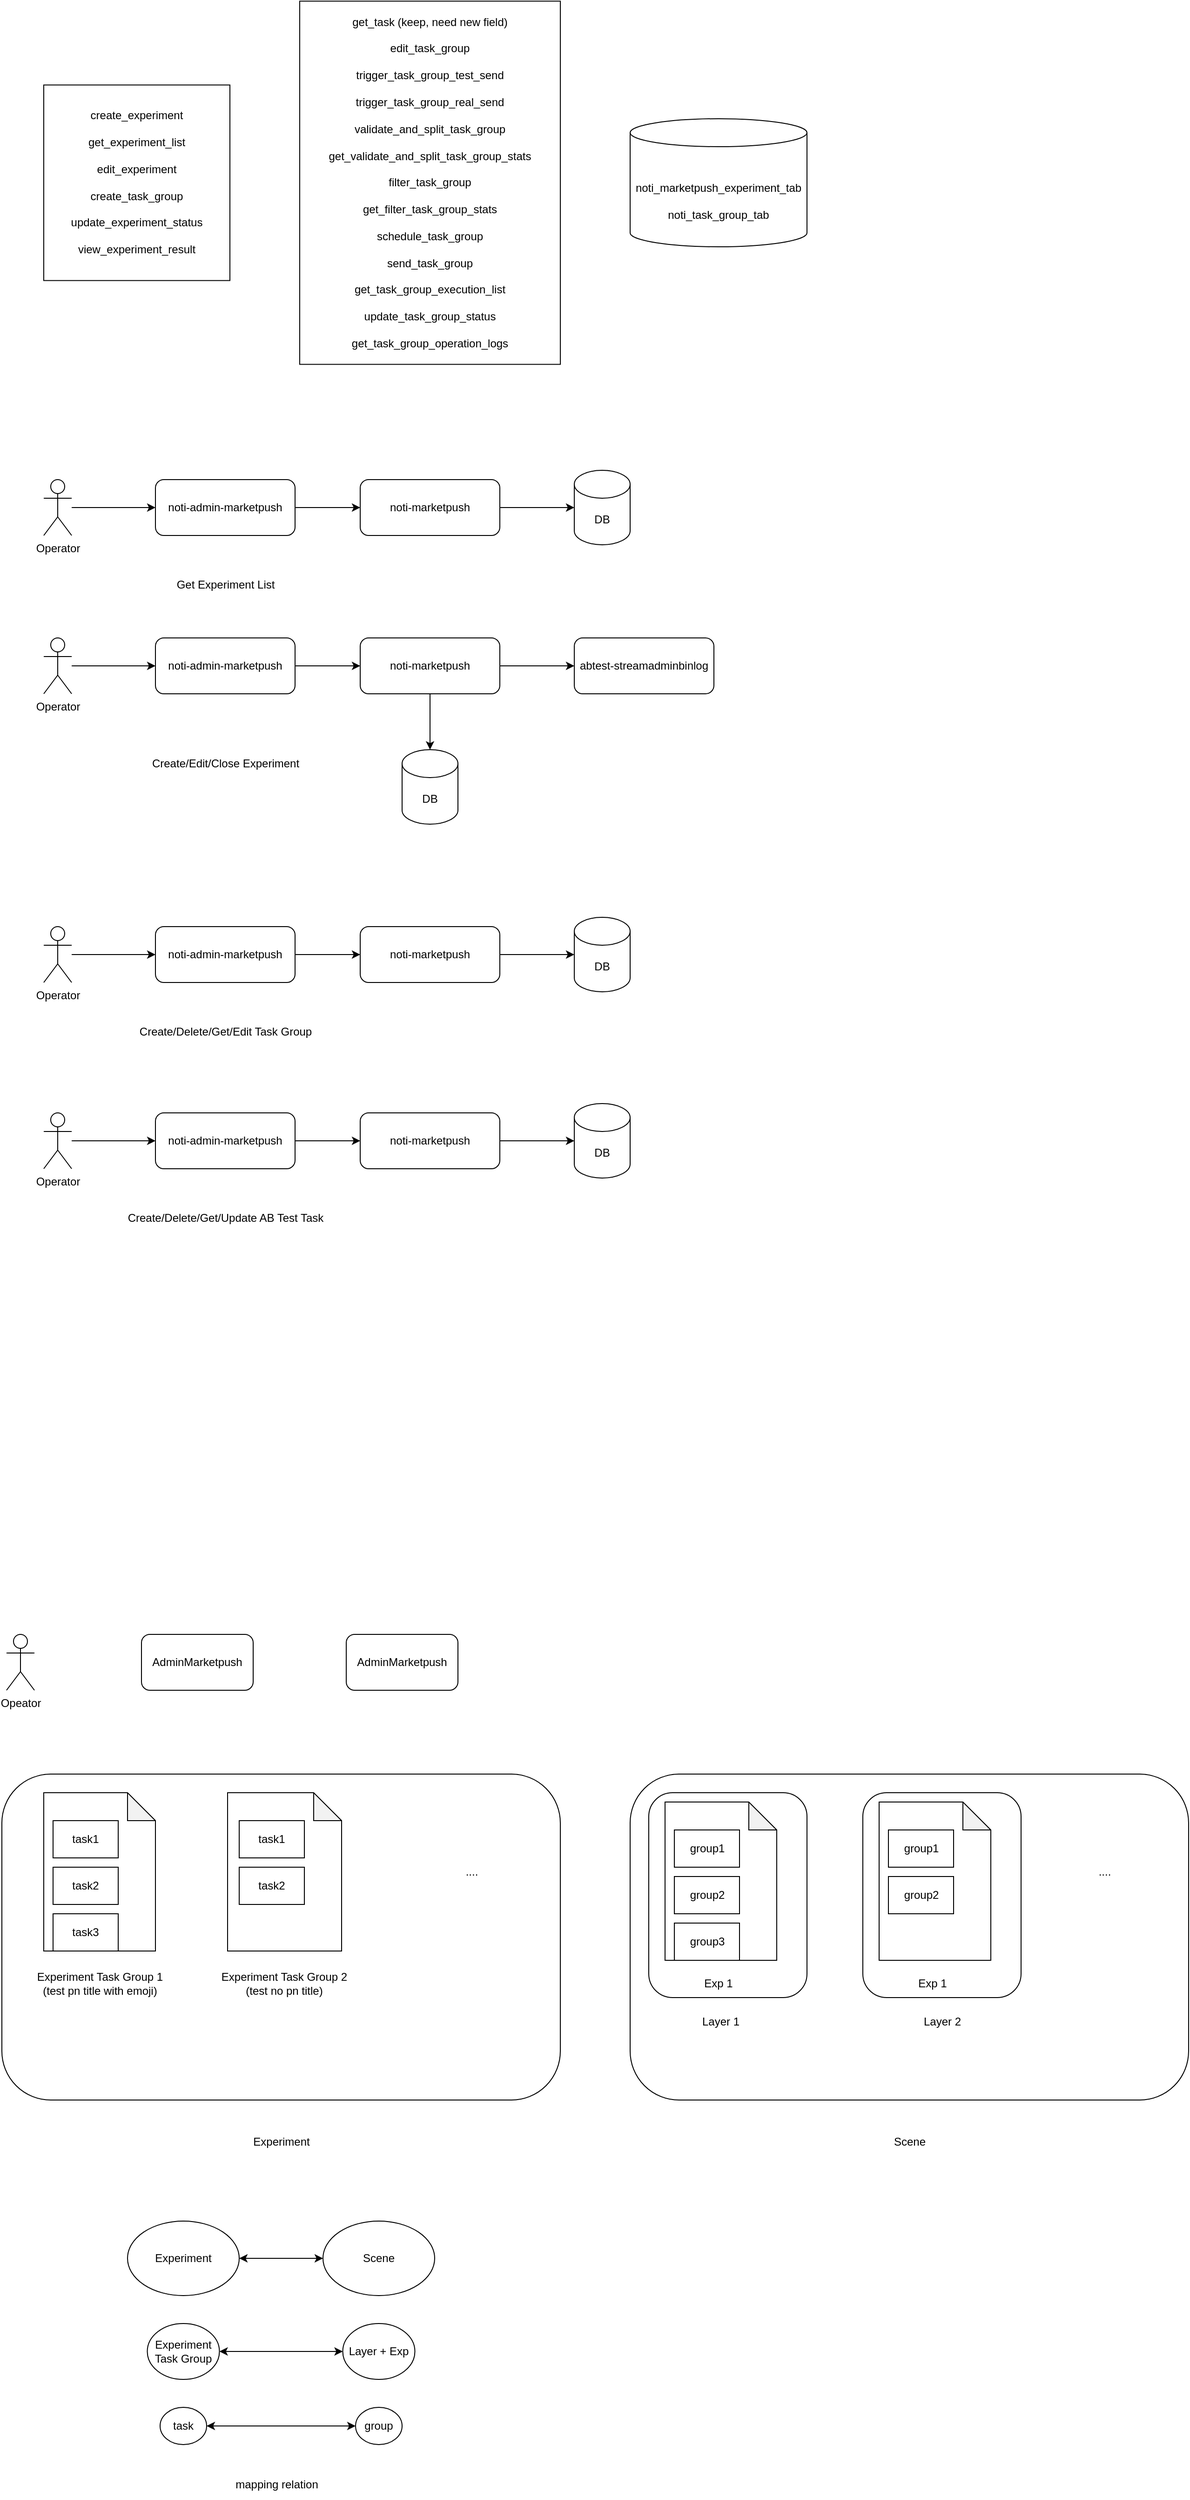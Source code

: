 <mxfile version="22.1.18" type="github">
  <diagram name="第 1 页" id="eU1CPtcxZ4fjZuy7V7a4">
    <mxGraphModel dx="1546" dy="775" grid="1" gridSize="10" guides="1" tooltips="1" connect="1" arrows="1" fold="1" page="1" pageScale="1" pageWidth="3300" pageHeight="4681" math="0" shadow="0">
      <root>
        <mxCell id="0" />
        <mxCell id="1" parent="0" />
        <mxCell id="itHvzaHbyUTomz1-z-uD-1" value="create_experiment&lt;br&gt;&lt;br&gt;get_experiment_list&lt;br&gt;&lt;br&gt;edit_experiment&lt;br&gt;&lt;br&gt;create_task_group&lt;br&gt;&lt;br&gt;update_experiment_status&lt;br&gt;&lt;br&gt;view_experiment_result" style="whiteSpace=wrap;html=1;" parent="1" vertex="1">
          <mxGeometry x="390" y="246.25" width="200" height="210" as="geometry" />
        </mxCell>
        <mxCell id="itHvzaHbyUTomz1-z-uD-2" value="get_task (keep, need new field)&lt;br&gt;&lt;br&gt;edit_task_group&lt;br&gt;&lt;br&gt;trigger_task_group_test_send&lt;br&gt;&lt;br&gt;trigger_task_group_real_send&lt;br&gt;&lt;br&gt;validate_and_split_task_group&lt;br&gt;&lt;br&gt;get_validate_and_split_task_group_stats&lt;br&gt;&lt;br&gt;filter_task_group&lt;br&gt;&lt;br&gt;get_filter_task_group_stats&lt;br&gt;&lt;br&gt;schedule_task_group&lt;br&gt;&lt;br&gt;send_task_group&lt;br&gt;&lt;br&gt;get_task_group_execution_list&lt;br&gt;&lt;br&gt;update_task_group_status&lt;br&gt;&lt;br&gt;get_task_group_operation_logs" style="whiteSpace=wrap;html=1;" parent="1" vertex="1">
          <mxGeometry x="665" y="156.25" width="280" height="390" as="geometry" />
        </mxCell>
        <mxCell id="itHvzaHbyUTomz1-z-uD-3" value="&lt;br&gt;noti_marketpush_experiment_tab&lt;br&gt;&lt;br&gt;noti_task_group_tab&lt;br&gt;" style="shape=cylinder3;whiteSpace=wrap;html=1;boundedLbl=1;backgroundOutline=1;size=15;" parent="1" vertex="1">
          <mxGeometry x="1020" y="282.5" width="190" height="137.5" as="geometry" />
        </mxCell>
        <mxCell id="itHvzaHbyUTomz1-z-uD-10" style="edgeStyle=orthogonalEdgeStyle;rounded=0;orthogonalLoop=1;jettySize=auto;html=1;entryX=0;entryY=0.5;entryDx=0;entryDy=0;" parent="1" source="itHvzaHbyUTomz1-z-uD-4" target="itHvzaHbyUTomz1-z-uD-7" edge="1">
          <mxGeometry relative="1" as="geometry" />
        </mxCell>
        <mxCell id="itHvzaHbyUTomz1-z-uD-4" value="Operator" style="shape=umlActor;verticalLabelPosition=bottom;verticalAlign=top;html=1;outlineConnect=0;" parent="1" vertex="1">
          <mxGeometry x="390" y="670" width="30" height="60" as="geometry" />
        </mxCell>
        <mxCell id="itHvzaHbyUTomz1-z-uD-11" style="edgeStyle=orthogonalEdgeStyle;rounded=0;orthogonalLoop=1;jettySize=auto;html=1;exitX=1;exitY=0.5;exitDx=0;exitDy=0;entryX=0;entryY=0.5;entryDx=0;entryDy=0;" parent="1" source="itHvzaHbyUTomz1-z-uD-7" target="itHvzaHbyUTomz1-z-uD-8" edge="1">
          <mxGeometry relative="1" as="geometry" />
        </mxCell>
        <mxCell id="itHvzaHbyUTomz1-z-uD-7" value="noti-admin-marketpush" style="rounded=1;whiteSpace=wrap;html=1;" parent="1" vertex="1">
          <mxGeometry x="510" y="670" width="150" height="60" as="geometry" />
        </mxCell>
        <mxCell id="itHvzaHbyUTomz1-z-uD-13" style="edgeStyle=orthogonalEdgeStyle;rounded=0;orthogonalLoop=1;jettySize=auto;html=1;exitX=1;exitY=0.5;exitDx=0;exitDy=0;entryX=0;entryY=0.5;entryDx=0;entryDy=0;entryPerimeter=0;" parent="1" source="itHvzaHbyUTomz1-z-uD-8" target="itHvzaHbyUTomz1-z-uD-12" edge="1">
          <mxGeometry relative="1" as="geometry" />
        </mxCell>
        <mxCell id="itHvzaHbyUTomz1-z-uD-8" value="noti-marketpush" style="rounded=1;whiteSpace=wrap;html=1;" parent="1" vertex="1">
          <mxGeometry x="730" y="670" width="150" height="60" as="geometry" />
        </mxCell>
        <mxCell id="itHvzaHbyUTomz1-z-uD-12" value="DB" style="shape=cylinder3;whiteSpace=wrap;html=1;boundedLbl=1;backgroundOutline=1;size=15;" parent="1" vertex="1">
          <mxGeometry x="960" y="660" width="60" height="80" as="geometry" />
        </mxCell>
        <mxCell id="itHvzaHbyUTomz1-z-uD-14" style="edgeStyle=orthogonalEdgeStyle;rounded=0;orthogonalLoop=1;jettySize=auto;html=1;entryX=0;entryY=0.5;entryDx=0;entryDy=0;" parent="1" source="itHvzaHbyUTomz1-z-uD-15" target="itHvzaHbyUTomz1-z-uD-17" edge="1">
          <mxGeometry relative="1" as="geometry" />
        </mxCell>
        <mxCell id="itHvzaHbyUTomz1-z-uD-15" value="Operator" style="shape=umlActor;verticalLabelPosition=bottom;verticalAlign=top;html=1;outlineConnect=0;" parent="1" vertex="1">
          <mxGeometry x="390" y="840" width="30" height="60" as="geometry" />
        </mxCell>
        <mxCell id="itHvzaHbyUTomz1-z-uD-16" style="edgeStyle=orthogonalEdgeStyle;rounded=0;orthogonalLoop=1;jettySize=auto;html=1;exitX=1;exitY=0.5;exitDx=0;exitDy=0;entryX=0;entryY=0.5;entryDx=0;entryDy=0;" parent="1" source="itHvzaHbyUTomz1-z-uD-17" target="itHvzaHbyUTomz1-z-uD-19" edge="1">
          <mxGeometry relative="1" as="geometry" />
        </mxCell>
        <mxCell id="itHvzaHbyUTomz1-z-uD-17" value="noti-admin-marketpush" style="rounded=1;whiteSpace=wrap;html=1;" parent="1" vertex="1">
          <mxGeometry x="510" y="840" width="150" height="60" as="geometry" />
        </mxCell>
        <mxCell id="itHvzaHbyUTomz1-z-uD-18" style="edgeStyle=orthogonalEdgeStyle;rounded=0;orthogonalLoop=1;jettySize=auto;html=1;exitX=1;exitY=0.5;exitDx=0;exitDy=0;entryX=0;entryY=0.5;entryDx=0;entryDy=0;entryPerimeter=0;" parent="1" source="itHvzaHbyUTomz1-z-uD-19" edge="1">
          <mxGeometry relative="1" as="geometry">
            <mxPoint x="960" y="870" as="targetPoint" />
          </mxGeometry>
        </mxCell>
        <mxCell id="itHvzaHbyUTomz1-z-uD-28" style="edgeStyle=orthogonalEdgeStyle;rounded=0;orthogonalLoop=1;jettySize=auto;html=1;entryX=0.5;entryY=0;entryDx=0;entryDy=0;entryPerimeter=0;" parent="1" source="itHvzaHbyUTomz1-z-uD-19" target="itHvzaHbyUTomz1-z-uD-27" edge="1">
          <mxGeometry relative="1" as="geometry" />
        </mxCell>
        <mxCell id="itHvzaHbyUTomz1-z-uD-19" value="noti-marketpush" style="rounded=1;whiteSpace=wrap;html=1;" parent="1" vertex="1">
          <mxGeometry x="730" y="840" width="150" height="60" as="geometry" />
        </mxCell>
        <mxCell id="itHvzaHbyUTomz1-z-uD-21" value="abtest-streamadminbinlog" style="rounded=1;whiteSpace=wrap;html=1;" parent="1" vertex="1">
          <mxGeometry x="960" y="840" width="150" height="60" as="geometry" />
        </mxCell>
        <mxCell id="itHvzaHbyUTomz1-z-uD-25" value="Get Experiment List" style="text;html=1;align=center;verticalAlign=middle;resizable=0;points=[];autosize=1;strokeColor=none;fillColor=none;" parent="1" vertex="1">
          <mxGeometry x="520" y="768" width="130" height="30" as="geometry" />
        </mxCell>
        <mxCell id="itHvzaHbyUTomz1-z-uD-26" value="Create/Edit/Close Experiment" style="text;html=1;align=center;verticalAlign=middle;resizable=0;points=[];autosize=1;strokeColor=none;fillColor=none;" parent="1" vertex="1">
          <mxGeometry x="495" y="960" width="180" height="30" as="geometry" />
        </mxCell>
        <mxCell id="itHvzaHbyUTomz1-z-uD-27" value="DB" style="shape=cylinder3;whiteSpace=wrap;html=1;boundedLbl=1;backgroundOutline=1;size=15;" parent="1" vertex="1">
          <mxGeometry x="775" y="960" width="60" height="80" as="geometry" />
        </mxCell>
        <mxCell id="itHvzaHbyUTomz1-z-uD-29" style="edgeStyle=orthogonalEdgeStyle;rounded=0;orthogonalLoop=1;jettySize=auto;html=1;entryX=0;entryY=0.5;entryDx=0;entryDy=0;" parent="1" source="itHvzaHbyUTomz1-z-uD-30" target="itHvzaHbyUTomz1-z-uD-32" edge="1">
          <mxGeometry relative="1" as="geometry" />
        </mxCell>
        <mxCell id="itHvzaHbyUTomz1-z-uD-30" value="Operator" style="shape=umlActor;verticalLabelPosition=bottom;verticalAlign=top;html=1;outlineConnect=0;" parent="1" vertex="1">
          <mxGeometry x="390" y="1150" width="30" height="60" as="geometry" />
        </mxCell>
        <mxCell id="itHvzaHbyUTomz1-z-uD-31" style="edgeStyle=orthogonalEdgeStyle;rounded=0;orthogonalLoop=1;jettySize=auto;html=1;exitX=1;exitY=0.5;exitDx=0;exitDy=0;entryX=0;entryY=0.5;entryDx=0;entryDy=0;" parent="1" source="itHvzaHbyUTomz1-z-uD-32" target="itHvzaHbyUTomz1-z-uD-34" edge="1">
          <mxGeometry relative="1" as="geometry" />
        </mxCell>
        <mxCell id="itHvzaHbyUTomz1-z-uD-32" value="noti-admin-marketpush" style="rounded=1;whiteSpace=wrap;html=1;" parent="1" vertex="1">
          <mxGeometry x="510" y="1150" width="150" height="60" as="geometry" />
        </mxCell>
        <mxCell id="itHvzaHbyUTomz1-z-uD-33" style="edgeStyle=orthogonalEdgeStyle;rounded=0;orthogonalLoop=1;jettySize=auto;html=1;exitX=1;exitY=0.5;exitDx=0;exitDy=0;entryX=0;entryY=0.5;entryDx=0;entryDy=0;entryPerimeter=0;" parent="1" source="itHvzaHbyUTomz1-z-uD-34" target="itHvzaHbyUTomz1-z-uD-35" edge="1">
          <mxGeometry relative="1" as="geometry" />
        </mxCell>
        <mxCell id="itHvzaHbyUTomz1-z-uD-34" value="noti-marketpush" style="rounded=1;whiteSpace=wrap;html=1;" parent="1" vertex="1">
          <mxGeometry x="730" y="1150" width="150" height="60" as="geometry" />
        </mxCell>
        <mxCell id="itHvzaHbyUTomz1-z-uD-35" value="DB" style="shape=cylinder3;whiteSpace=wrap;html=1;boundedLbl=1;backgroundOutline=1;size=15;" parent="1" vertex="1">
          <mxGeometry x="960" y="1140" width="60" height="80" as="geometry" />
        </mxCell>
        <mxCell id="itHvzaHbyUTomz1-z-uD-44" value="Create/Delete/Get/Edit Task Group" style="text;html=1;align=center;verticalAlign=middle;resizable=0;points=[];autosize=1;strokeColor=none;fillColor=none;" parent="1" vertex="1">
          <mxGeometry x="480" y="1248" width="210" height="30" as="geometry" />
        </mxCell>
        <mxCell id="itHvzaHbyUTomz1-z-uD-47" style="edgeStyle=orthogonalEdgeStyle;rounded=0;orthogonalLoop=1;jettySize=auto;html=1;entryX=0;entryY=0.5;entryDx=0;entryDy=0;" parent="1" source="itHvzaHbyUTomz1-z-uD-48" target="itHvzaHbyUTomz1-z-uD-50" edge="1">
          <mxGeometry relative="1" as="geometry" />
        </mxCell>
        <mxCell id="itHvzaHbyUTomz1-z-uD-48" value="Operator" style="shape=umlActor;verticalLabelPosition=bottom;verticalAlign=top;html=1;outlineConnect=0;" parent="1" vertex="1">
          <mxGeometry x="390" y="1350" width="30" height="60" as="geometry" />
        </mxCell>
        <mxCell id="itHvzaHbyUTomz1-z-uD-49" style="edgeStyle=orthogonalEdgeStyle;rounded=0;orthogonalLoop=1;jettySize=auto;html=1;exitX=1;exitY=0.5;exitDx=0;exitDy=0;entryX=0;entryY=0.5;entryDx=0;entryDy=0;" parent="1" source="itHvzaHbyUTomz1-z-uD-50" target="itHvzaHbyUTomz1-z-uD-52" edge="1">
          <mxGeometry relative="1" as="geometry" />
        </mxCell>
        <mxCell id="itHvzaHbyUTomz1-z-uD-50" value="noti-admin-marketpush" style="rounded=1;whiteSpace=wrap;html=1;" parent="1" vertex="1">
          <mxGeometry x="510" y="1350" width="150" height="60" as="geometry" />
        </mxCell>
        <mxCell id="itHvzaHbyUTomz1-z-uD-51" style="edgeStyle=orthogonalEdgeStyle;rounded=0;orthogonalLoop=1;jettySize=auto;html=1;exitX=1;exitY=0.5;exitDx=0;exitDy=0;entryX=0;entryY=0.5;entryDx=0;entryDy=0;entryPerimeter=0;" parent="1" source="itHvzaHbyUTomz1-z-uD-52" target="itHvzaHbyUTomz1-z-uD-53" edge="1">
          <mxGeometry relative="1" as="geometry" />
        </mxCell>
        <mxCell id="itHvzaHbyUTomz1-z-uD-52" value="noti-marketpush" style="rounded=1;whiteSpace=wrap;html=1;" parent="1" vertex="1">
          <mxGeometry x="730" y="1350" width="150" height="60" as="geometry" />
        </mxCell>
        <mxCell id="itHvzaHbyUTomz1-z-uD-53" value="DB" style="shape=cylinder3;whiteSpace=wrap;html=1;boundedLbl=1;backgroundOutline=1;size=15;" parent="1" vertex="1">
          <mxGeometry x="960" y="1340" width="60" height="80" as="geometry" />
        </mxCell>
        <mxCell id="itHvzaHbyUTomz1-z-uD-54" value="Create/Delete/Get/Update AB Test Task" style="text;html=1;align=center;verticalAlign=middle;resizable=0;points=[];autosize=1;strokeColor=none;fillColor=none;" parent="1" vertex="1">
          <mxGeometry x="470" y="1448" width="230" height="30" as="geometry" />
        </mxCell>
        <mxCell id="OMowEw3yxdHvXLCe_ISX-1" value="Opeator" style="shape=umlActor;verticalLabelPosition=bottom;verticalAlign=top;html=1;outlineConnect=0;" vertex="1" parent="1">
          <mxGeometry x="350" y="1910" width="30" height="60" as="geometry" />
        </mxCell>
        <mxCell id="OMowEw3yxdHvXLCe_ISX-3" value="AdminMarketpush" style="rounded=1;whiteSpace=wrap;html=1;" vertex="1" parent="1">
          <mxGeometry x="495" y="1910" width="120" height="60" as="geometry" />
        </mxCell>
        <mxCell id="OMowEw3yxdHvXLCe_ISX-4" value="AdminMarketpush" style="rounded=1;whiteSpace=wrap;html=1;" vertex="1" parent="1">
          <mxGeometry x="715" y="1910" width="120" height="60" as="geometry" />
        </mxCell>
        <mxCell id="OMowEw3yxdHvXLCe_ISX-5" value="" style="rounded=1;whiteSpace=wrap;html=1;" vertex="1" parent="1">
          <mxGeometry x="345" y="2060" width="600" height="350" as="geometry" />
        </mxCell>
        <mxCell id="OMowEw3yxdHvXLCe_ISX-6" value="Experiment" style="text;html=1;align=center;verticalAlign=middle;resizable=0;points=[];autosize=1;strokeColor=none;fillColor=none;" vertex="1" parent="1">
          <mxGeometry x="605" y="2440" width="80" height="30" as="geometry" />
        </mxCell>
        <mxCell id="OMowEw3yxdHvXLCe_ISX-8" value="" style="rounded=1;whiteSpace=wrap;html=1;" vertex="1" parent="1">
          <mxGeometry x="1020" y="2060" width="600" height="350" as="geometry" />
        </mxCell>
        <mxCell id="OMowEw3yxdHvXLCe_ISX-9" value="Scene" style="text;html=1;align=center;verticalAlign=middle;resizable=0;points=[];autosize=1;strokeColor=none;fillColor=none;" vertex="1" parent="1">
          <mxGeometry x="1290" y="2440" width="60" height="30" as="geometry" />
        </mxCell>
        <mxCell id="OMowEw3yxdHvXLCe_ISX-10" value="" style="shape=note;whiteSpace=wrap;html=1;backgroundOutline=1;darkOpacity=0.05;" vertex="1" parent="1">
          <mxGeometry x="390" y="2080" width="120" height="170" as="geometry" />
        </mxCell>
        <mxCell id="OMowEw3yxdHvXLCe_ISX-12" value="" style="shape=note;whiteSpace=wrap;html=1;backgroundOutline=1;darkOpacity=0.05;" vertex="1" parent="1">
          <mxGeometry x="587.5" y="2080" width="122.5" height="170" as="geometry" />
        </mxCell>
        <mxCell id="OMowEw3yxdHvXLCe_ISX-14" value="Experiment Task Group 1 (test pn title with emoji)" style="text;html=1;strokeColor=none;fillColor=none;align=center;verticalAlign=middle;whiteSpace=wrap;rounded=0;" vertex="1" parent="1">
          <mxGeometry x="372.5" y="2270" width="155" height="30" as="geometry" />
        </mxCell>
        <mxCell id="OMowEw3yxdHvXLCe_ISX-15" value="...." style="text;html=1;strokeColor=none;fillColor=none;align=center;verticalAlign=middle;whiteSpace=wrap;rounded=0;" vertex="1" parent="1">
          <mxGeometry x="820" y="2150" width="60" height="30" as="geometry" />
        </mxCell>
        <mxCell id="OMowEw3yxdHvXLCe_ISX-16" value="Experiment Task Group 2 (test no pn title)" style="text;html=1;strokeColor=none;fillColor=none;align=center;verticalAlign=middle;whiteSpace=wrap;rounded=0;" vertex="1" parent="1">
          <mxGeometry x="571.25" y="2270" width="155" height="30" as="geometry" />
        </mxCell>
        <mxCell id="OMowEw3yxdHvXLCe_ISX-18" value="task1" style="rounded=0;whiteSpace=wrap;html=1;" vertex="1" parent="1">
          <mxGeometry x="400" y="2110" width="70" height="40" as="geometry" />
        </mxCell>
        <mxCell id="OMowEw3yxdHvXLCe_ISX-19" value="task2" style="rounded=0;whiteSpace=wrap;html=1;" vertex="1" parent="1">
          <mxGeometry x="400" y="2160" width="70" height="40" as="geometry" />
        </mxCell>
        <mxCell id="OMowEw3yxdHvXLCe_ISX-20" value="task3" style="rounded=0;whiteSpace=wrap;html=1;" vertex="1" parent="1">
          <mxGeometry x="400" y="2210" width="70" height="40" as="geometry" />
        </mxCell>
        <mxCell id="OMowEw3yxdHvXLCe_ISX-21" value="task1" style="rounded=0;whiteSpace=wrap;html=1;" vertex="1" parent="1">
          <mxGeometry x="600" y="2110" width="70" height="40" as="geometry" />
        </mxCell>
        <mxCell id="OMowEw3yxdHvXLCe_ISX-22" value="task2" style="rounded=0;whiteSpace=wrap;html=1;" vertex="1" parent="1">
          <mxGeometry x="600" y="2160" width="70" height="40" as="geometry" />
        </mxCell>
        <mxCell id="OMowEw3yxdHvXLCe_ISX-26" value="Layer 1" style="text;html=1;strokeColor=none;fillColor=none;align=center;verticalAlign=middle;whiteSpace=wrap;rounded=0;" vertex="1" parent="1">
          <mxGeometry x="1040" y="2311" width="155" height="30" as="geometry" />
        </mxCell>
        <mxCell id="OMowEw3yxdHvXLCe_ISX-27" value="Layer 2" style="text;html=1;strokeColor=none;fillColor=none;align=center;verticalAlign=middle;whiteSpace=wrap;rounded=0;" vertex="1" parent="1">
          <mxGeometry x="1277.5" y="2311" width="155" height="30" as="geometry" />
        </mxCell>
        <mxCell id="OMowEw3yxdHvXLCe_ISX-34" value="...." style="text;html=1;strokeColor=none;fillColor=none;align=center;verticalAlign=middle;whiteSpace=wrap;rounded=0;" vertex="1" parent="1">
          <mxGeometry x="1500" y="2150" width="60" height="30" as="geometry" />
        </mxCell>
        <mxCell id="OMowEw3yxdHvXLCe_ISX-35" value="" style="rounded=1;whiteSpace=wrap;html=1;" vertex="1" parent="1">
          <mxGeometry x="1040" y="2080" width="170" height="220" as="geometry" />
        </mxCell>
        <mxCell id="OMowEw3yxdHvXLCe_ISX-24" value="" style="shape=note;whiteSpace=wrap;html=1;backgroundOutline=1;darkOpacity=0.05;" vertex="1" parent="1">
          <mxGeometry x="1057.5" y="2090" width="120" height="170" as="geometry" />
        </mxCell>
        <mxCell id="OMowEw3yxdHvXLCe_ISX-28" value="group1" style="rounded=0;whiteSpace=wrap;html=1;" vertex="1" parent="1">
          <mxGeometry x="1067.5" y="2120" width="70" height="40" as="geometry" />
        </mxCell>
        <mxCell id="OMowEw3yxdHvXLCe_ISX-29" value="group2" style="rounded=0;whiteSpace=wrap;html=1;" vertex="1" parent="1">
          <mxGeometry x="1067.5" y="2170" width="70" height="40" as="geometry" />
        </mxCell>
        <mxCell id="OMowEw3yxdHvXLCe_ISX-30" value="group3" style="rounded=0;whiteSpace=wrap;html=1;" vertex="1" parent="1">
          <mxGeometry x="1067.5" y="2220" width="70" height="40" as="geometry" />
        </mxCell>
        <mxCell id="OMowEw3yxdHvXLCe_ISX-37" value="Exp 1" style="text;html=1;strokeColor=none;fillColor=none;align=center;verticalAlign=middle;whiteSpace=wrap;rounded=0;" vertex="1" parent="1">
          <mxGeometry x="1085" y="2270" width="60" height="30" as="geometry" />
        </mxCell>
        <mxCell id="OMowEw3yxdHvXLCe_ISX-39" value="" style="rounded=1;whiteSpace=wrap;html=1;" vertex="1" parent="1">
          <mxGeometry x="1270" y="2080" width="170" height="220" as="geometry" />
        </mxCell>
        <mxCell id="OMowEw3yxdHvXLCe_ISX-40" value="" style="shape=note;whiteSpace=wrap;html=1;backgroundOutline=1;darkOpacity=0.05;" vertex="1" parent="1">
          <mxGeometry x="1287.5" y="2090" width="120" height="170" as="geometry" />
        </mxCell>
        <mxCell id="OMowEw3yxdHvXLCe_ISX-41" value="group1" style="rounded=0;whiteSpace=wrap;html=1;" vertex="1" parent="1">
          <mxGeometry x="1297.5" y="2120" width="70" height="40" as="geometry" />
        </mxCell>
        <mxCell id="OMowEw3yxdHvXLCe_ISX-42" value="group2" style="rounded=0;whiteSpace=wrap;html=1;" vertex="1" parent="1">
          <mxGeometry x="1297.5" y="2170" width="70" height="40" as="geometry" />
        </mxCell>
        <mxCell id="OMowEw3yxdHvXLCe_ISX-44" value="Exp 1" style="text;html=1;strokeColor=none;fillColor=none;align=center;verticalAlign=middle;whiteSpace=wrap;rounded=0;" vertex="1" parent="1">
          <mxGeometry x="1315" y="2270" width="60" height="30" as="geometry" />
        </mxCell>
        <mxCell id="OMowEw3yxdHvXLCe_ISX-45" value="Experiment" style="ellipse;whiteSpace=wrap;html=1;" vertex="1" parent="1">
          <mxGeometry x="480" y="2540" width="120" height="80" as="geometry" />
        </mxCell>
        <mxCell id="OMowEw3yxdHvXLCe_ISX-46" value="Scene" style="ellipse;whiteSpace=wrap;html=1;" vertex="1" parent="1">
          <mxGeometry x="690" y="2540" width="120" height="80" as="geometry" />
        </mxCell>
        <mxCell id="OMowEw3yxdHvXLCe_ISX-47" value="Experiment Task Group" style="ellipse;whiteSpace=wrap;html=1;" vertex="1" parent="1">
          <mxGeometry x="501.25" y="2650" width="77.5" height="60" as="geometry" />
        </mxCell>
        <mxCell id="OMowEw3yxdHvXLCe_ISX-49" value="Layer + Exp" style="ellipse;whiteSpace=wrap;html=1;" vertex="1" parent="1">
          <mxGeometry x="711.25" y="2650" width="77.5" height="60" as="geometry" />
        </mxCell>
        <mxCell id="OMowEw3yxdHvXLCe_ISX-50" value="task" style="ellipse;whiteSpace=wrap;html=1;" vertex="1" parent="1">
          <mxGeometry x="515" y="2740" width="50" height="40" as="geometry" />
        </mxCell>
        <mxCell id="OMowEw3yxdHvXLCe_ISX-51" value="group" style="ellipse;whiteSpace=wrap;html=1;" vertex="1" parent="1">
          <mxGeometry x="725" y="2740" width="50" height="40" as="geometry" />
        </mxCell>
        <mxCell id="OMowEw3yxdHvXLCe_ISX-52" value="" style="endArrow=classic;startArrow=classic;html=1;rounded=0;entryX=0;entryY=0.5;entryDx=0;entryDy=0;exitX=1;exitY=0.5;exitDx=0;exitDy=0;" edge="1" parent="1" source="OMowEw3yxdHvXLCe_ISX-45" target="OMowEw3yxdHvXLCe_ISX-46">
          <mxGeometry width="50" height="50" relative="1" as="geometry">
            <mxPoint x="550" y="2560" as="sourcePoint" />
            <mxPoint x="600" y="2510" as="targetPoint" />
          </mxGeometry>
        </mxCell>
        <mxCell id="OMowEw3yxdHvXLCe_ISX-54" value="" style="endArrow=classic;startArrow=classic;html=1;rounded=0;entryX=0;entryY=0.5;entryDx=0;entryDy=0;exitX=1;exitY=0.5;exitDx=0;exitDy=0;" edge="1" parent="1" source="OMowEw3yxdHvXLCe_ISX-47" target="OMowEw3yxdHvXLCe_ISX-49">
          <mxGeometry width="50" height="50" relative="1" as="geometry">
            <mxPoint x="610" y="2590" as="sourcePoint" />
            <mxPoint x="700" y="2590" as="targetPoint" />
          </mxGeometry>
        </mxCell>
        <mxCell id="OMowEw3yxdHvXLCe_ISX-55" value="" style="endArrow=classic;startArrow=classic;html=1;rounded=0;entryX=0;entryY=0.5;entryDx=0;entryDy=0;exitX=1;exitY=0.5;exitDx=0;exitDy=0;" edge="1" parent="1" source="OMowEw3yxdHvXLCe_ISX-50" target="OMowEw3yxdHvXLCe_ISX-51">
          <mxGeometry width="50" height="50" relative="1" as="geometry">
            <mxPoint x="589" y="2690" as="sourcePoint" />
            <mxPoint x="721" y="2690" as="targetPoint" />
          </mxGeometry>
        </mxCell>
        <mxCell id="OMowEw3yxdHvXLCe_ISX-56" value="mapping relation" style="text;html=1;align=center;verticalAlign=middle;resizable=0;points=[];autosize=1;strokeColor=none;fillColor=none;" vertex="1" parent="1">
          <mxGeometry x="585" y="2808" width="110" height="30" as="geometry" />
        </mxCell>
      </root>
    </mxGraphModel>
  </diagram>
</mxfile>

